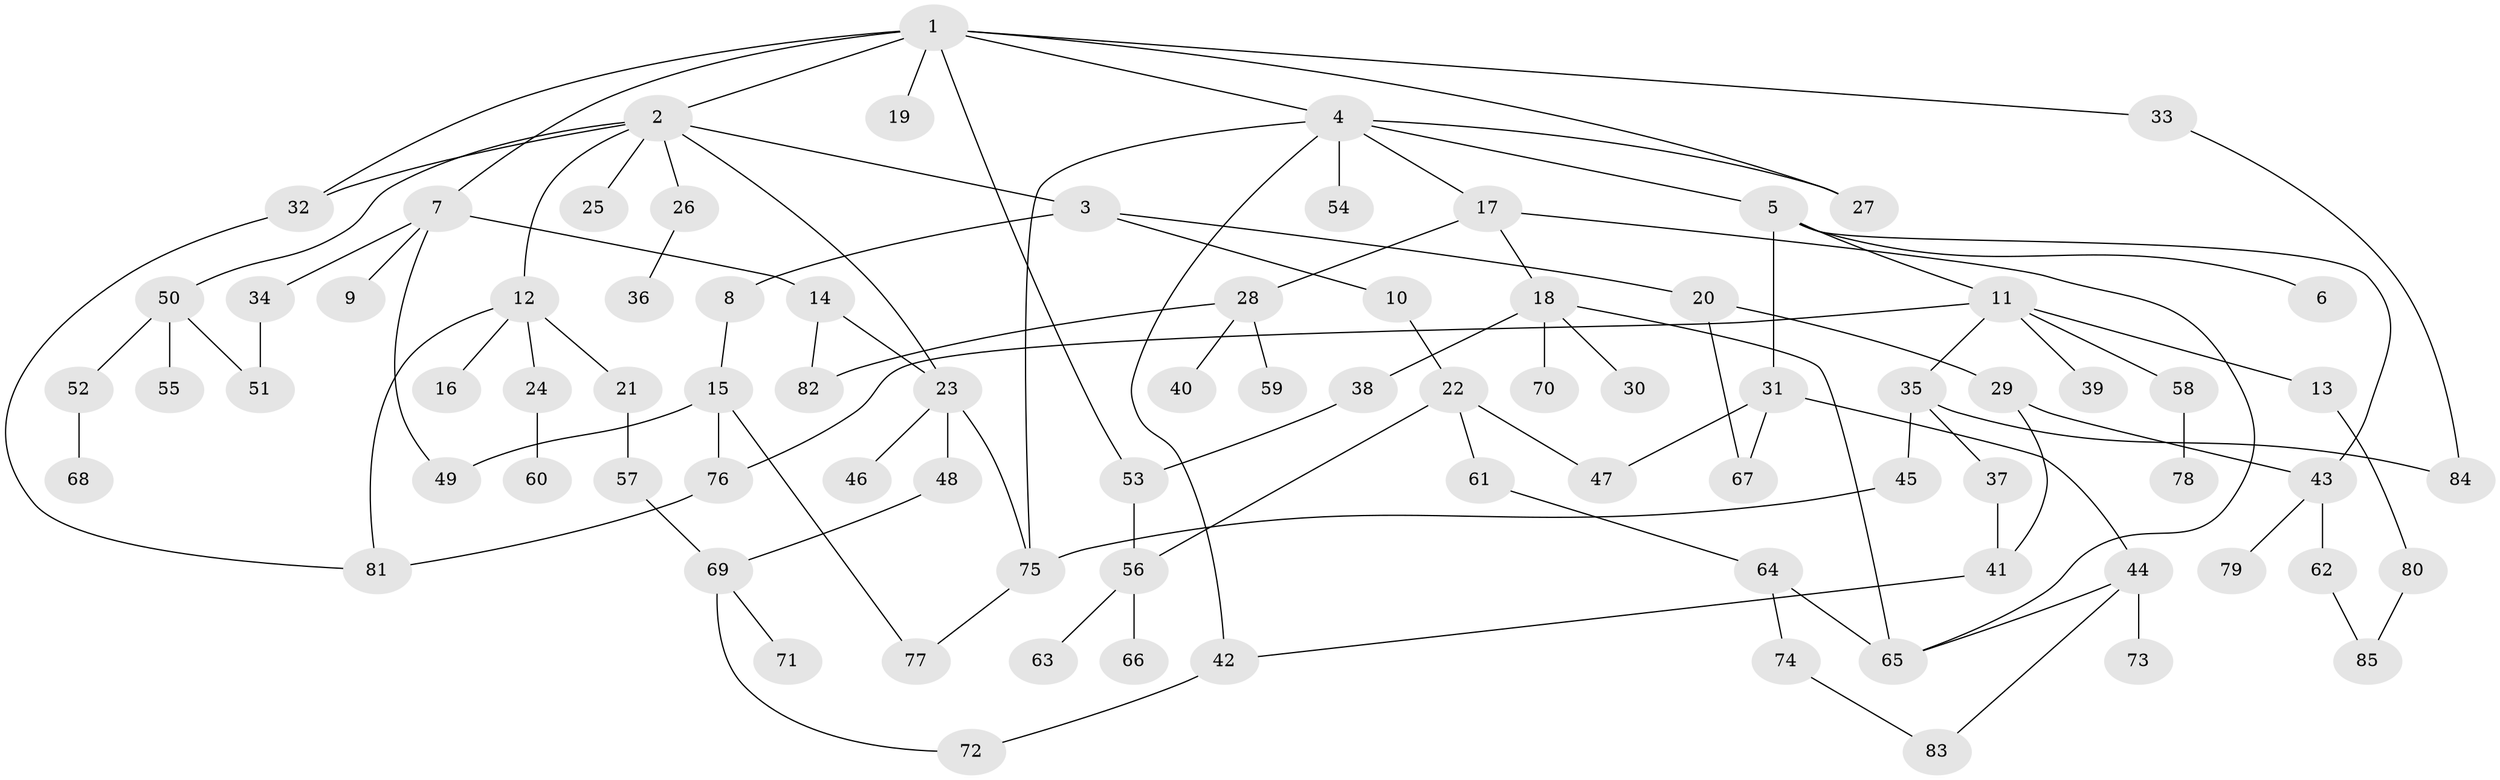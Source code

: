 // Generated by graph-tools (version 1.1) at 2025/25/03/09/25 03:25:28]
// undirected, 85 vertices, 111 edges
graph export_dot {
graph [start="1"]
  node [color=gray90,style=filled];
  1;
  2;
  3;
  4;
  5;
  6;
  7;
  8;
  9;
  10;
  11;
  12;
  13;
  14;
  15;
  16;
  17;
  18;
  19;
  20;
  21;
  22;
  23;
  24;
  25;
  26;
  27;
  28;
  29;
  30;
  31;
  32;
  33;
  34;
  35;
  36;
  37;
  38;
  39;
  40;
  41;
  42;
  43;
  44;
  45;
  46;
  47;
  48;
  49;
  50;
  51;
  52;
  53;
  54;
  55;
  56;
  57;
  58;
  59;
  60;
  61;
  62;
  63;
  64;
  65;
  66;
  67;
  68;
  69;
  70;
  71;
  72;
  73;
  74;
  75;
  76;
  77;
  78;
  79;
  80;
  81;
  82;
  83;
  84;
  85;
  1 -- 2;
  1 -- 4;
  1 -- 7;
  1 -- 19;
  1 -- 33;
  1 -- 27;
  1 -- 32;
  1 -- 53;
  2 -- 3;
  2 -- 12;
  2 -- 23;
  2 -- 25;
  2 -- 26;
  2 -- 32;
  2 -- 50;
  3 -- 8;
  3 -- 10;
  3 -- 20;
  4 -- 5;
  4 -- 17;
  4 -- 27;
  4 -- 42;
  4 -- 54;
  4 -- 75;
  5 -- 6;
  5 -- 11;
  5 -- 31;
  5 -- 43;
  7 -- 9;
  7 -- 14;
  7 -- 34;
  7 -- 49;
  8 -- 15;
  10 -- 22;
  11 -- 13;
  11 -- 35;
  11 -- 39;
  11 -- 58;
  11 -- 76;
  12 -- 16;
  12 -- 21;
  12 -- 24;
  12 -- 81;
  13 -- 80;
  14 -- 82;
  14 -- 23;
  15 -- 49;
  15 -- 77;
  15 -- 76;
  17 -- 18;
  17 -- 28;
  17 -- 65;
  18 -- 30;
  18 -- 38;
  18 -- 65;
  18 -- 70;
  20 -- 29;
  20 -- 67;
  21 -- 57;
  22 -- 47;
  22 -- 61;
  22 -- 56;
  23 -- 46;
  23 -- 48;
  23 -- 75;
  24 -- 60;
  26 -- 36;
  28 -- 40;
  28 -- 59;
  28 -- 82;
  29 -- 41;
  29 -- 43;
  31 -- 44;
  31 -- 67;
  31 -- 47;
  32 -- 81;
  33 -- 84;
  34 -- 51;
  35 -- 37;
  35 -- 45;
  35 -- 84;
  37 -- 41;
  38 -- 53;
  41 -- 42;
  42 -- 72;
  43 -- 62;
  43 -- 79;
  44 -- 73;
  44 -- 83;
  44 -- 65;
  45 -- 75;
  48 -- 69;
  50 -- 52;
  50 -- 55;
  50 -- 51;
  52 -- 68;
  53 -- 56;
  56 -- 63;
  56 -- 66;
  57 -- 69;
  58 -- 78;
  61 -- 64;
  62 -- 85;
  64 -- 74;
  64 -- 65;
  69 -- 71;
  69 -- 72;
  74 -- 83;
  75 -- 77;
  76 -- 81;
  80 -- 85;
}
